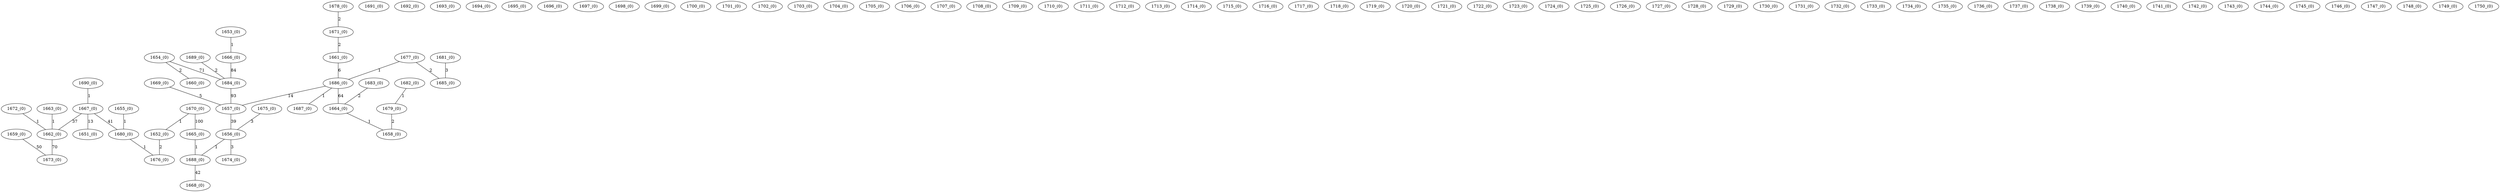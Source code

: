 graph {
    "1651_(0)" [kruskal=18,weight=0,]
    "1652_(0)" [kruskal=18,weight=0,]
    "1653_(0)" [kruskal=18,weight=0,]
    "1654_(0)" [kruskal=18,weight=0,]
    "1655_(0)" [kruskal=18,weight=0,]
    "1656_(0)" [kruskal=18,weight=0,]
    "1657_(0)" [kruskal=18,weight=0,]
    "1658_(0)" [kruskal=18,weight=0,]
    "1659_(0)" [kruskal=18,weight=0,]
    "1660_(0)" [kruskal=18,weight=0,]
    "1661_(0)" [kruskal=18,weight=0,]
    "1662_(0)" [kruskal=18,weight=0,]
    "1663_(0)" [kruskal=18,weight=0,]
    "1664_(0)" [kruskal=18,weight=0,]
    "1665_(0)" [kruskal=18,weight=0,]
    "1666_(0)" [kruskal=18,weight=0,]
    "1667_(0)" [kruskal=18,weight=0,]
    "1668_(0)" [kruskal=18,weight=0,]
    "1669_(0)" [kruskal=18,weight=0,]
    "1670_(0)" [kruskal=18,weight=0,]
    "1671_(0)" [kruskal=18,weight=0,]
    "1672_(0)" [kruskal=18,weight=0,]
    "1673_(0)" [kruskal=18,weight=0,]
    "1674_(0)" [kruskal=18,weight=0,]
    "1675_(0)" [kruskal=18,weight=0,]
    "1676_(0)" [kruskal=18,weight=0,]
    "1677_(0)" [kruskal=18,weight=0,]
    "1678_(0)" [kruskal=18,weight=0,]
    "1679_(0)" [kruskal=18,weight=0,]
    "1680_(0)" [kruskal=18,weight=0,]
    "1681_(0)" [kruskal=18,weight=0,]
    "1682_(0)" [kruskal=18,weight=0,]
    "1683_(0)" [kruskal=18,weight=0,]
    "1684_(0)" [kruskal=18,weight=0,]
    "1685_(0)" [kruskal=18,weight=0,]
    "1686_(0)" [kruskal=18,weight=0,]
    "1687_(0)" [kruskal=18,weight=0,]
    "1688_(0)" [kruskal=18,weight=0,]
    "1689_(0)" [kruskal=18,weight=0,]
    "1690_(0)" [kruskal=18,weight=0,]
    "1691_(0)" [kruskal=40,weight=0,]
    "1692_(0)" [kruskal=41,weight=0,]
    "1693_(0)" [kruskal=42,weight=0,]
    "1694_(0)" [kruskal=43,weight=0,]
    "1695_(0)" [kruskal=44,weight=0,]
    "1696_(0)" [kruskal=45,weight=0,]
    "1697_(0)" [kruskal=46,weight=0,]
    "1698_(0)" [kruskal=47,weight=0,]
    "1699_(0)" [kruskal=48,weight=0,]
    "1700_(0)" [kruskal=49,weight=0,]
    "1701_(0)" [kruskal=50,weight=0,]
    "1702_(0)" [kruskal=51,weight=0,]
    "1703_(0)" [kruskal=52,weight=0,]
    "1704_(0)" [kruskal=53,weight=0,]
    "1705_(0)" [kruskal=54,weight=0,]
    "1706_(0)" [kruskal=55,weight=0,]
    "1707_(0)" [kruskal=56,weight=0,]
    "1708_(0)" [kruskal=57,weight=0,]
    "1709_(0)" [kruskal=58,weight=0,]
    "1710_(0)" [kruskal=59,weight=0,]
    "1711_(0)" [kruskal=60,weight=0,]
    "1712_(0)" [kruskal=61,weight=0,]
    "1713_(0)" [kruskal=62,weight=0,]
    "1714_(0)" [kruskal=63,weight=0,]
    "1715_(0)" [kruskal=64,weight=0,]
    "1716_(0)" [kruskal=65,weight=0,]
    "1717_(0)" [kruskal=66,weight=0,]
    "1718_(0)" [kruskal=67,weight=0,]
    "1719_(0)" [kruskal=68,weight=0,]
    "1720_(0)" [kruskal=69,weight=0,]
    "1721_(0)" [kruskal=70,weight=0,]
    "1722_(0)" [kruskal=71,weight=0,]
    "1723_(0)" [kruskal=72,weight=0,]
    "1724_(0)" [kruskal=73,weight=0,]
    "1725_(0)" [kruskal=74,weight=0,]
    "1726_(0)" [kruskal=75,weight=0,]
    "1727_(0)" [kruskal=76,weight=0,]
    "1728_(0)" [kruskal=77,weight=0,]
    "1729_(0)" [kruskal=78,weight=0,]
    "1730_(0)" [kruskal=79,weight=0,]
    "1731_(0)" [kruskal=80,weight=0,]
    "1732_(0)" [kruskal=81,weight=0,]
    "1733_(0)" [kruskal=82,weight=0,]
    "1734_(0)" [kruskal=83,weight=0,]
    "1735_(0)" [kruskal=84,weight=0,]
    "1736_(0)" [kruskal=85,weight=0,]
    "1737_(0)" [kruskal=86,weight=0,]
    "1738_(0)" [kruskal=87,weight=0,]
    "1739_(0)" [kruskal=88,weight=0,]
    "1740_(0)" [kruskal=89,weight=0,]
    "1741_(0)" [kruskal=90,weight=0,]
    "1742_(0)" [kruskal=91,weight=0,]
    "1743_(0)" [kruskal=92,weight=0,]
    "1744_(0)" [kruskal=93,weight=0,]
    "1745_(0)" [kruskal=94,weight=0,]
    "1746_(0)" [kruskal=95,weight=0,]
    "1747_(0)" [kruskal=96,weight=0,]
    "1748_(0)" [kruskal=97,weight=0,]
    "1749_(0)" [kruskal=98,weight=0,]
    "1750_(0)" [kruskal=99,weight=0,]
    "1654_(0)" -- "1684_(0)" [label=71, weight=71]
    "1657_(0)" -- "1656_(0)" [label=39, weight=39]
    "1659_(0)" -- "1673_(0)" [label=50, weight=50]
    "1661_(0)" -- "1686_(0)" [label=6, weight=6]
    "1662_(0)" -- "1673_(0)" [label=70, weight=70]
    "1666_(0)" -- "1684_(0)" [label=84, weight=84]
    "1667_(0)" -- "1651_(0)" [label=13, weight=13]
    "1667_(0)" -- "1662_(0)" [label=37, weight=37]
    "1667_(0)" -- "1680_(0)" [label=41, weight=41]
    "1670_(0)" -- "1665_(0)" [label=100, weight=100]
    "1684_(0)" -- "1657_(0)" [label=93, weight=93]
    "1686_(0)" -- "1657_(0)" [label=14, weight=14]
    "1686_(0)" -- "1664_(0)" [label=64, weight=64]
    "1688_(0)" -- "1668_(0)" [label=42, weight=42]
    "1653_(0)" -- "1666_(0)" [label=1, weight=1]
    "1655_(0)" -- "1680_(0)" [label=1, weight=1]
    "1656_(0)" -- "1688_(0)" [label=1, weight=1]
    "1663_(0)" -- "1662_(0)" [label=1, weight=1]
    "1664_(0)" -- "1658_(0)" [label=1, weight=1]
    "1665_(0)" -- "1688_(0)" [label=1, weight=1]
    "1670_(0)" -- "1652_(0)" [label=1, weight=1]
    "1672_(0)" -- "1662_(0)" [label=1, weight=1]
    "1677_(0)" -- "1686_(0)" [label=1, weight=1]
    "1680_(0)" -- "1676_(0)" [label=1, weight=1]
    "1682_(0)" -- "1679_(0)" [label=1, weight=1]
    "1686_(0)" -- "1687_(0)" [label=1, weight=1]
    "1690_(0)" -- "1667_(0)" [label=1, weight=1]
    "1652_(0)" -- "1676_(0)" [label=2, weight=2]
    "1654_(0)" -- "1660_(0)" [label=2, weight=2]
    "1671_(0)" -- "1661_(0)" [label=2, weight=2]
    "1677_(0)" -- "1685_(0)" [label=2, weight=2]
    "1678_(0)" -- "1671_(0)" [label=2, weight=2]
    "1679_(0)" -- "1658_(0)" [label=2, weight=2]
    "1683_(0)" -- "1664_(0)" [label=2, weight=2]
    "1689_(0)" -- "1684_(0)" [label=2, weight=2]
    "1656_(0)" -- "1674_(0)" [label=3, weight=3]
    "1675_(0)" -- "1656_(0)" [label=3, weight=3]
    "1681_(0)" -- "1685_(0)" [label=3, weight=3]
    "1669_(0)" -- "1657_(0)" [label=5, weight=5]
}
